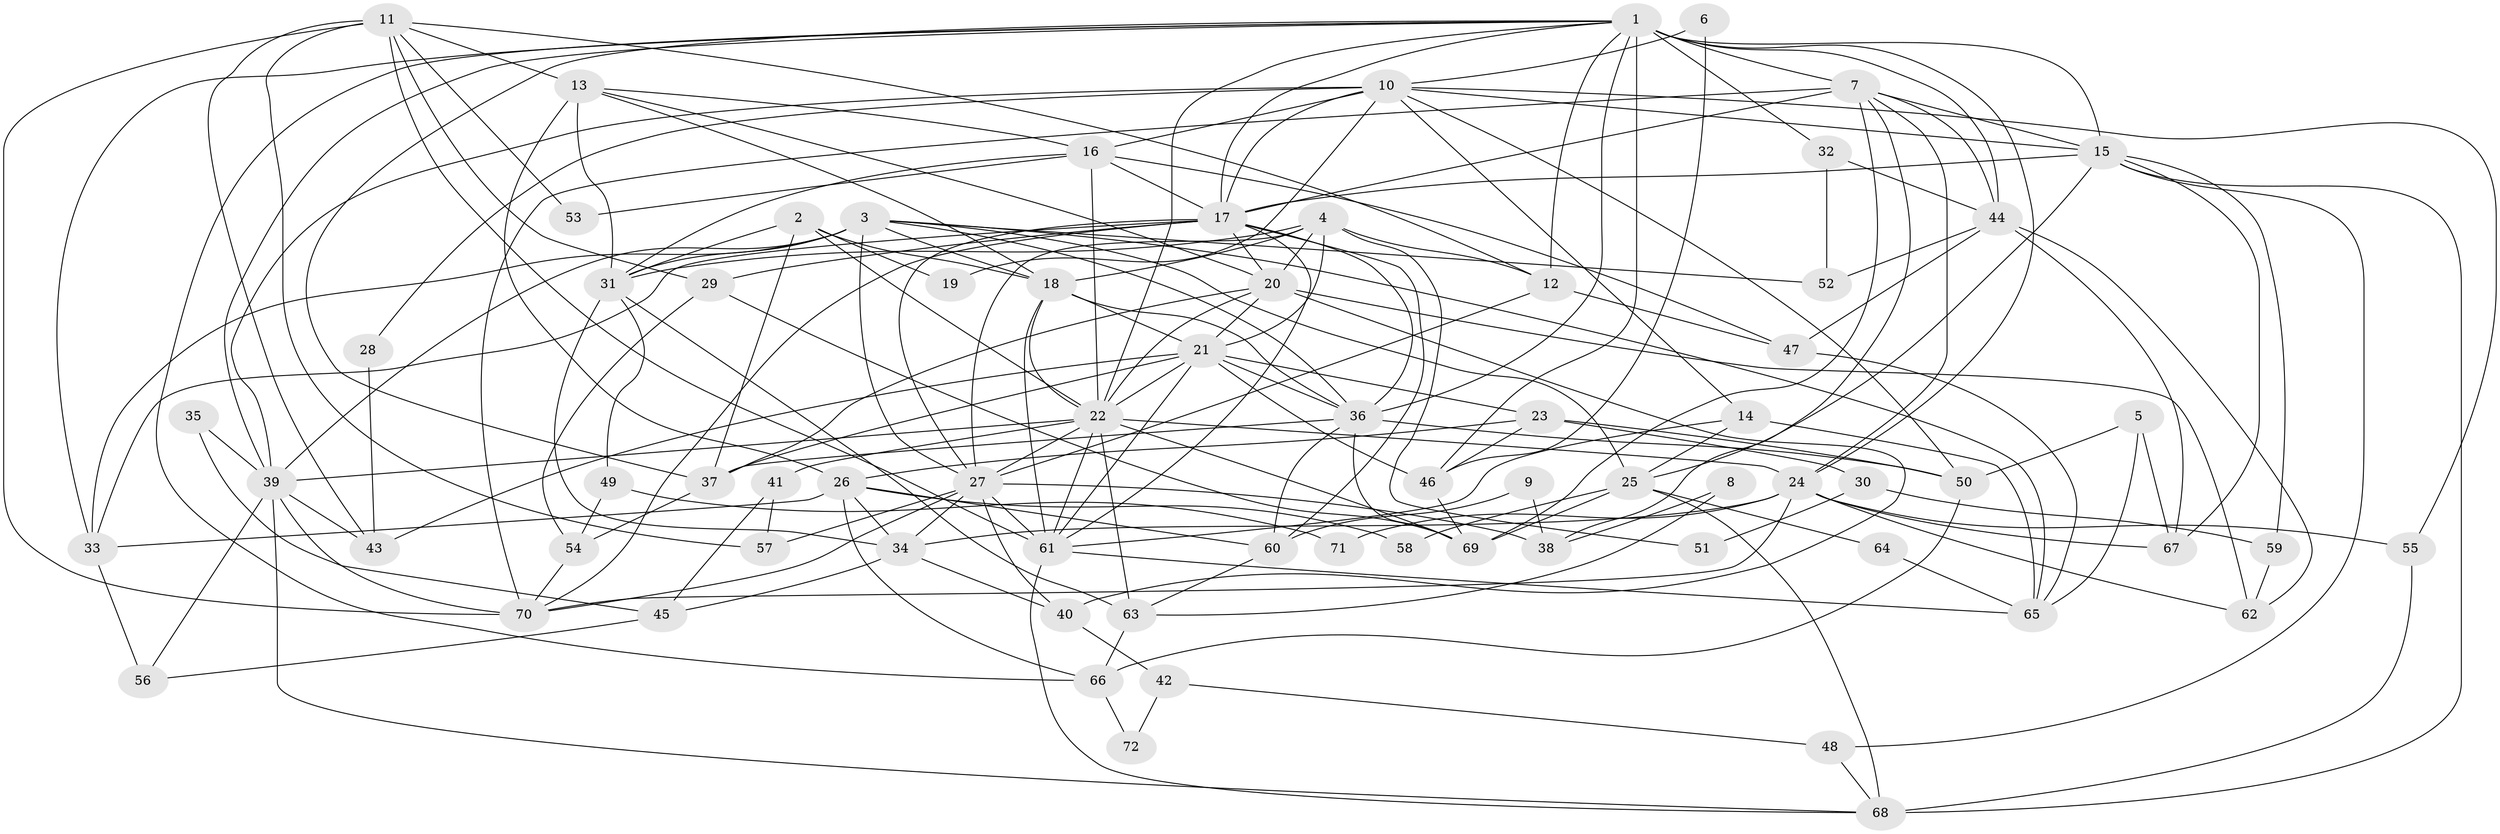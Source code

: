 // original degree distribution, {4: 0.24475524475524477, 3: 0.2867132867132867, 2: 0.13286713286713286, 8: 0.006993006993006993, 5: 0.16783216783216784, 6: 0.1258741258741259, 7: 0.03496503496503497}
// Generated by graph-tools (version 1.1) at 2025/36/03/09/25 02:36:12]
// undirected, 72 vertices, 194 edges
graph export_dot {
graph [start="1"]
  node [color=gray90,style=filled];
  1;
  2;
  3;
  4;
  5;
  6;
  7;
  8;
  9;
  10;
  11;
  12;
  13;
  14;
  15;
  16;
  17;
  18;
  19;
  20;
  21;
  22;
  23;
  24;
  25;
  26;
  27;
  28;
  29;
  30;
  31;
  32;
  33;
  34;
  35;
  36;
  37;
  38;
  39;
  40;
  41;
  42;
  43;
  44;
  45;
  46;
  47;
  48;
  49;
  50;
  51;
  52;
  53;
  54;
  55;
  56;
  57;
  58;
  59;
  60;
  61;
  62;
  63;
  64;
  65;
  66;
  67;
  68;
  69;
  70;
  71;
  72;
  1 -- 7 [weight=2.0];
  1 -- 12 [weight=1.0];
  1 -- 15 [weight=3.0];
  1 -- 17 [weight=1.0];
  1 -- 22 [weight=1.0];
  1 -- 24 [weight=1.0];
  1 -- 32 [weight=1.0];
  1 -- 33 [weight=1.0];
  1 -- 36 [weight=1.0];
  1 -- 37 [weight=1.0];
  1 -- 39 [weight=1.0];
  1 -- 44 [weight=1.0];
  1 -- 46 [weight=1.0];
  1 -- 66 [weight=1.0];
  2 -- 18 [weight=1.0];
  2 -- 19 [weight=1.0];
  2 -- 22 [weight=1.0];
  2 -- 31 [weight=1.0];
  2 -- 37 [weight=1.0];
  3 -- 18 [weight=1.0];
  3 -- 25 [weight=1.0];
  3 -- 27 [weight=1.0];
  3 -- 31 [weight=1.0];
  3 -- 33 [weight=1.0];
  3 -- 36 [weight=1.0];
  3 -- 39 [weight=1.0];
  3 -- 52 [weight=1.0];
  3 -- 65 [weight=1.0];
  4 -- 12 [weight=1.0];
  4 -- 18 [weight=1.0];
  4 -- 20 [weight=1.0];
  4 -- 21 [weight=1.0];
  4 -- 27 [weight=2.0];
  4 -- 31 [weight=1.0];
  4 -- 51 [weight=1.0];
  5 -- 50 [weight=1.0];
  5 -- 65 [weight=1.0];
  5 -- 67 [weight=1.0];
  6 -- 10 [weight=1.0];
  6 -- 46 [weight=1.0];
  7 -- 15 [weight=1.0];
  7 -- 17 [weight=1.0];
  7 -- 24 [weight=1.0];
  7 -- 38 [weight=1.0];
  7 -- 44 [weight=1.0];
  7 -- 69 [weight=1.0];
  7 -- 70 [weight=2.0];
  8 -- 38 [weight=1.0];
  8 -- 63 [weight=1.0];
  9 -- 38 [weight=1.0];
  9 -- 60 [weight=1.0];
  10 -- 14 [weight=1.0];
  10 -- 15 [weight=1.0];
  10 -- 16 [weight=1.0];
  10 -- 17 [weight=1.0];
  10 -- 19 [weight=1.0];
  10 -- 28 [weight=1.0];
  10 -- 39 [weight=1.0];
  10 -- 50 [weight=1.0];
  10 -- 55 [weight=1.0];
  11 -- 12 [weight=1.0];
  11 -- 13 [weight=1.0];
  11 -- 29 [weight=2.0];
  11 -- 43 [weight=1.0];
  11 -- 53 [weight=1.0];
  11 -- 57 [weight=1.0];
  11 -- 61 [weight=1.0];
  11 -- 70 [weight=1.0];
  12 -- 27 [weight=1.0];
  12 -- 47 [weight=1.0];
  13 -- 16 [weight=1.0];
  13 -- 18 [weight=1.0];
  13 -- 20 [weight=1.0];
  13 -- 26 [weight=1.0];
  13 -- 31 [weight=1.0];
  14 -- 25 [weight=1.0];
  14 -- 61 [weight=1.0];
  14 -- 65 [weight=1.0];
  15 -- 17 [weight=1.0];
  15 -- 25 [weight=1.0];
  15 -- 48 [weight=1.0];
  15 -- 59 [weight=1.0];
  15 -- 67 [weight=1.0];
  15 -- 68 [weight=2.0];
  16 -- 17 [weight=1.0];
  16 -- 22 [weight=1.0];
  16 -- 31 [weight=2.0];
  16 -- 47 [weight=1.0];
  16 -- 53 [weight=1.0];
  17 -- 20 [weight=1.0];
  17 -- 27 [weight=1.0];
  17 -- 29 [weight=1.0];
  17 -- 33 [weight=1.0];
  17 -- 36 [weight=1.0];
  17 -- 60 [weight=1.0];
  17 -- 61 [weight=2.0];
  17 -- 70 [weight=1.0];
  18 -- 21 [weight=1.0];
  18 -- 22 [weight=1.0];
  18 -- 36 [weight=1.0];
  18 -- 61 [weight=2.0];
  20 -- 21 [weight=1.0];
  20 -- 22 [weight=1.0];
  20 -- 37 [weight=1.0];
  20 -- 40 [weight=1.0];
  20 -- 62 [weight=1.0];
  21 -- 22 [weight=1.0];
  21 -- 23 [weight=1.0];
  21 -- 36 [weight=1.0];
  21 -- 37 [weight=1.0];
  21 -- 43 [weight=1.0];
  21 -- 46 [weight=1.0];
  21 -- 61 [weight=1.0];
  22 -- 24 [weight=1.0];
  22 -- 27 [weight=1.0];
  22 -- 39 [weight=1.0];
  22 -- 41 [weight=1.0];
  22 -- 61 [weight=1.0];
  22 -- 63 [weight=2.0];
  22 -- 69 [weight=1.0];
  23 -- 26 [weight=1.0];
  23 -- 30 [weight=1.0];
  23 -- 46 [weight=1.0];
  23 -- 50 [weight=1.0];
  24 -- 34 [weight=1.0];
  24 -- 55 [weight=1.0];
  24 -- 62 [weight=1.0];
  24 -- 67 [weight=1.0];
  24 -- 70 [weight=1.0];
  24 -- 71 [weight=1.0];
  25 -- 58 [weight=2.0];
  25 -- 64 [weight=1.0];
  25 -- 68 [weight=1.0];
  25 -- 69 [weight=1.0];
  26 -- 33 [weight=1.0];
  26 -- 34 [weight=1.0];
  26 -- 58 [weight=1.0];
  26 -- 60 [weight=1.0];
  26 -- 66 [weight=1.0];
  27 -- 34 [weight=1.0];
  27 -- 38 [weight=1.0];
  27 -- 40 [weight=1.0];
  27 -- 57 [weight=1.0];
  27 -- 61 [weight=1.0];
  27 -- 70 [weight=1.0];
  28 -- 43 [weight=1.0];
  29 -- 54 [weight=1.0];
  29 -- 69 [weight=1.0];
  30 -- 51 [weight=1.0];
  30 -- 59 [weight=1.0];
  31 -- 34 [weight=1.0];
  31 -- 49 [weight=1.0];
  31 -- 63 [weight=1.0];
  32 -- 44 [weight=1.0];
  32 -- 52 [weight=1.0];
  33 -- 56 [weight=1.0];
  34 -- 40 [weight=1.0];
  34 -- 45 [weight=1.0];
  35 -- 39 [weight=1.0];
  35 -- 45 [weight=1.0];
  36 -- 37 [weight=2.0];
  36 -- 50 [weight=1.0];
  36 -- 60 [weight=2.0];
  36 -- 69 [weight=1.0];
  37 -- 54 [weight=1.0];
  39 -- 43 [weight=1.0];
  39 -- 56 [weight=1.0];
  39 -- 68 [weight=1.0];
  39 -- 70 [weight=1.0];
  40 -- 42 [weight=1.0];
  41 -- 45 [weight=1.0];
  41 -- 57 [weight=1.0];
  42 -- 48 [weight=1.0];
  42 -- 72 [weight=1.0];
  44 -- 47 [weight=1.0];
  44 -- 52 [weight=2.0];
  44 -- 62 [weight=1.0];
  44 -- 67 [weight=1.0];
  45 -- 56 [weight=1.0];
  46 -- 69 [weight=1.0];
  47 -- 65 [weight=1.0];
  48 -- 68 [weight=1.0];
  49 -- 54 [weight=1.0];
  49 -- 71 [weight=1.0];
  50 -- 66 [weight=1.0];
  54 -- 70 [weight=1.0];
  55 -- 68 [weight=1.0];
  59 -- 62 [weight=1.0];
  60 -- 63 [weight=1.0];
  61 -- 65 [weight=1.0];
  61 -- 68 [weight=1.0];
  63 -- 66 [weight=1.0];
  64 -- 65 [weight=1.0];
  66 -- 72 [weight=1.0];
}
